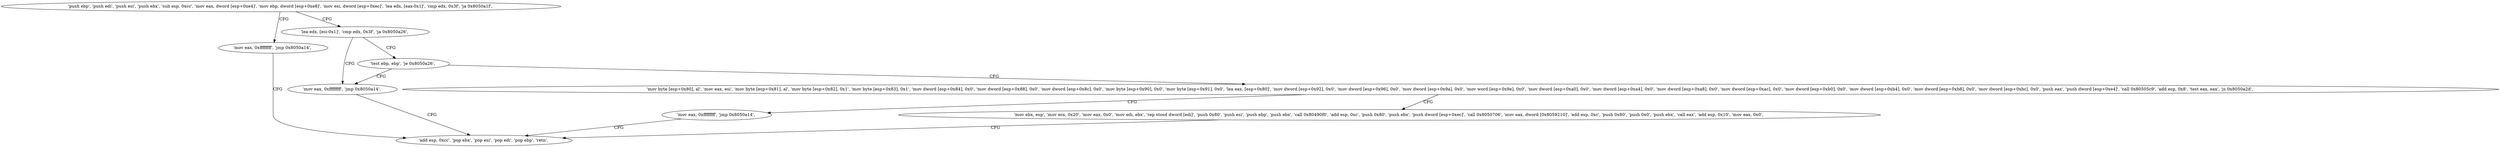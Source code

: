 digraph "func" {
"134547610" [label = "'push ebp', 'push edi', 'push esi', 'push ebx', 'sub esp, 0xcc', 'mov eax, dword [esp+0xe4]', 'mov ebp, dword [esp+0xe8]', 'mov esi, dword [esp+0xec]', 'lea edx, [eax-0x1]', 'cmp edx, 0x3f', 'ja 0x8050a1f', " ]
"134547999" [label = "'mov eax, 0xffffffff', 'jmp 0x8050a14', " ]
"134547653" [label = "'lea edx, [esi-0x1]', 'cmp edx, 0x3f', 'ja 0x8050a26', " ]
"134547988" [label = "'add esp, 0xcc', 'pop ebx', 'pop esi', 'pop edi', 'pop ebp', 'retn', " ]
"134548006" [label = "'mov eax, 0xffffffff', 'jmp 0x8050a14', " ]
"134547665" [label = "'test ebp, ebp', 'je 0x8050a26', " ]
"134547673" [label = "'mov byte [esp+0x80], al', 'mov eax, esi', 'mov byte [esp+0x81], al', 'mov byte [esp+0x82], 0x1', 'mov byte [esp+0x83], 0x1', 'mov dword [esp+0x84], 0x0', 'mov dword [esp+0x88], 0x0', 'mov dword [esp+0x8c], 0x0', 'mov byte [esp+0x90], 0x0', 'mov byte [esp+0x91], 0x0', 'lea eax, [esp+0x80]', 'mov dword [esp+0x92], 0x0', 'mov dword [esp+0x96], 0x0', 'mov dword [esp+0x9a], 0x0', 'mov word [esp+0x9e], 0x0', 'mov dword [esp+0xa0], 0x0', 'mov dword [esp+0xa4], 0x0', 'mov dword [esp+0xa8], 0x0', 'mov dword [esp+0xac], 0x0', 'mov dword [esp+0xb0], 0x0', 'mov dword [esp+0xb4], 0x0', 'mov dword [esp+0xb8], 0x0', 'mov dword [esp+0xbc], 0x0', 'push eax', 'push dword [esp+0xe4]', 'call 0x80505c9', 'add esp, 0x8', 'test eax, eax', 'js 0x8050a2d', " ]
"134548013" [label = "'mov eax, 0xffffffff', 'jmp 0x8050a14', " ]
"134547912" [label = "'mov ebx, esp', 'mov ecx, 0x20', 'mov eax, 0x0', 'mov edi, ebx', 'rep stosd dword [edi]', 'push 0x80', 'push esi', 'push ebp', 'push ebx', 'call 0x80490f0', 'add esp, 0xc', 'push 0x80', 'push ebx', 'push dword [esp+0xec]', 'call 0x8050706', 'mov eax, dword [0x8059210]', 'add esp, 0xc', 'push 0x80', 'push 0x0', 'push ebx', 'call eax', 'add esp, 0x10', 'mov eax, 0x0', " ]
"134547610" -> "134547999" [ label = "CFG" ]
"134547610" -> "134547653" [ label = "CFG" ]
"134547999" -> "134547988" [ label = "CFG" ]
"134547653" -> "134548006" [ label = "CFG" ]
"134547653" -> "134547665" [ label = "CFG" ]
"134548006" -> "134547988" [ label = "CFG" ]
"134547665" -> "134548006" [ label = "CFG" ]
"134547665" -> "134547673" [ label = "CFG" ]
"134547673" -> "134548013" [ label = "CFG" ]
"134547673" -> "134547912" [ label = "CFG" ]
"134548013" -> "134547988" [ label = "CFG" ]
"134547912" -> "134547988" [ label = "CFG" ]
}
